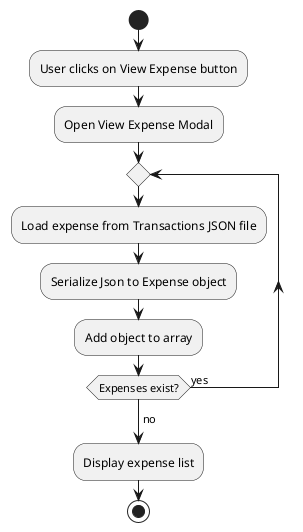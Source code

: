 ﻿@startuml
start
:User clicks on View Expense button;
:Open View Expense Modal;
repeat
:Load expense from Transactions JSON file;
:Serialize Json to Expense object;
:Add object to array;
repeat while (Expenses exist?) is (yes)
-> no;
:Display expense list;
stop
@enduml
